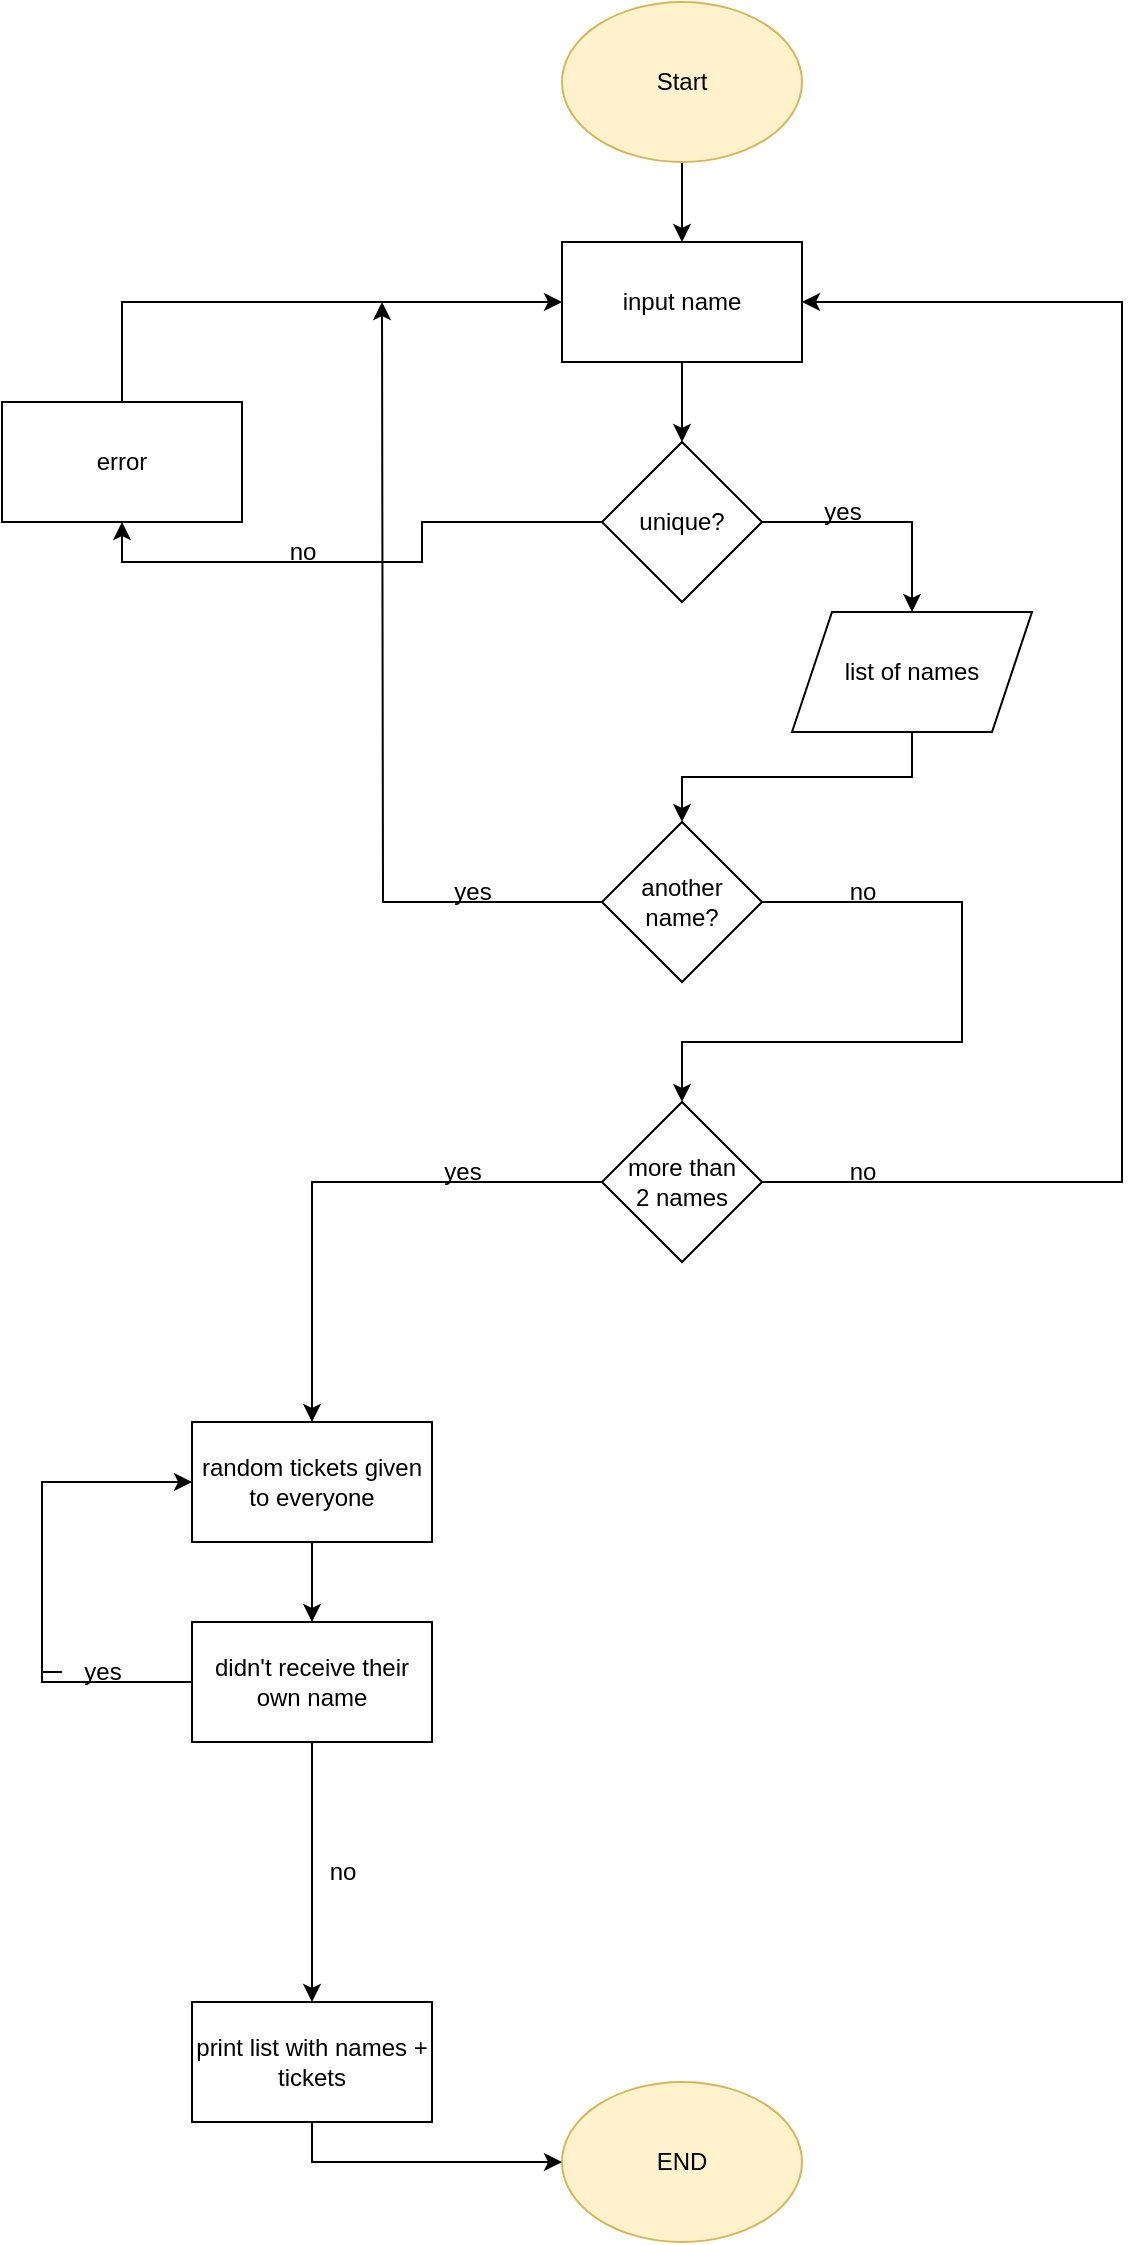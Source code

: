 <mxfile version="20.6.0" type="device"><diagram id="ZATxwbeHU_5vaWTC8Dn5" name="Pagina-1"><mxGraphModel dx="782" dy="458" grid="1" gridSize="10" guides="1" tooltips="1" connect="1" arrows="1" fold="1" page="1" pageScale="1" pageWidth="1169" pageHeight="1654" math="0" shadow="0"><root><mxCell id="0"/><mxCell id="1" parent="0"/><mxCell id="dEQB879xmOG6hB-u89Lz-3" style="edgeStyle=orthogonalEdgeStyle;rounded=0;orthogonalLoop=1;jettySize=auto;html=1;exitX=0.5;exitY=1;exitDx=0;exitDy=0;entryX=0.5;entryY=0;entryDx=0;entryDy=0;" parent="1" source="dEQB879xmOG6hB-u89Lz-1" target="dEQB879xmOG6hB-u89Lz-2" edge="1"><mxGeometry relative="1" as="geometry"/></mxCell><mxCell id="dEQB879xmOG6hB-u89Lz-1" value="Start" style="ellipse;whiteSpace=wrap;html=1;fillColor=#fff2cc;strokeColor=#d6b656;" parent="1" vertex="1"><mxGeometry x="360" y="80" width="120" height="80" as="geometry"/></mxCell><mxCell id="dEQB879xmOG6hB-u89Lz-17" style="edgeStyle=orthogonalEdgeStyle;rounded=0;orthogonalLoop=1;jettySize=auto;html=1;exitX=0.5;exitY=1;exitDx=0;exitDy=0;entryX=0.5;entryY=0;entryDx=0;entryDy=0;" parent="1" source="dEQB879xmOG6hB-u89Lz-2" target="dEQB879xmOG6hB-u89Lz-6" edge="1"><mxGeometry relative="1" as="geometry"/></mxCell><mxCell id="dEQB879xmOG6hB-u89Lz-2" value="input name" style="rounded=0;whiteSpace=wrap;html=1;" parent="1" vertex="1"><mxGeometry x="360" y="200" width="120" height="60" as="geometry"/></mxCell><mxCell id="dEQB879xmOG6hB-u89Lz-5" style="edgeStyle=orthogonalEdgeStyle;rounded=0;orthogonalLoop=1;jettySize=auto;html=1;exitX=0.5;exitY=0;exitDx=0;exitDy=0;entryX=0;entryY=0.5;entryDx=0;entryDy=0;" parent="1" source="dEQB879xmOG6hB-u89Lz-4" target="dEQB879xmOG6hB-u89Lz-2" edge="1"><mxGeometry relative="1" as="geometry"/></mxCell><mxCell id="dEQB879xmOG6hB-u89Lz-4" value="error" style="rounded=0;whiteSpace=wrap;html=1;" parent="1" vertex="1"><mxGeometry x="80" y="280" width="120" height="60" as="geometry"/></mxCell><mxCell id="dEQB879xmOG6hB-u89Lz-8" style="edgeStyle=orthogonalEdgeStyle;rounded=0;orthogonalLoop=1;jettySize=auto;html=1;exitX=0;exitY=0.5;exitDx=0;exitDy=0;entryX=0.5;entryY=1;entryDx=0;entryDy=0;" parent="1" source="dEQB879xmOG6hB-u89Lz-6" target="dEQB879xmOG6hB-u89Lz-4" edge="1"><mxGeometry relative="1" as="geometry"><mxPoint x="220" y="415" as="targetPoint"/></mxGeometry></mxCell><mxCell id="dEQB879xmOG6hB-u89Lz-12" style="edgeStyle=orthogonalEdgeStyle;rounded=0;orthogonalLoop=1;jettySize=auto;html=1;exitX=1;exitY=0.5;exitDx=0;exitDy=0;entryX=0.5;entryY=0;entryDx=0;entryDy=0;" parent="1" source="dEQB879xmOG6hB-u89Lz-6" target="dEQB879xmOG6hB-u89Lz-10" edge="1"><mxGeometry relative="1" as="geometry"><mxPoint x="510" y="340" as="targetPoint"/></mxGeometry></mxCell><mxCell id="dEQB879xmOG6hB-u89Lz-6" value="unique?" style="rhombus;whiteSpace=wrap;html=1;" parent="1" vertex="1"><mxGeometry x="380" y="300" width="80" height="80" as="geometry"/></mxCell><mxCell id="dEQB879xmOG6hB-u89Lz-16" style="edgeStyle=orthogonalEdgeStyle;rounded=0;orthogonalLoop=1;jettySize=auto;html=1;exitX=0.5;exitY=1;exitDx=0;exitDy=0;entryX=0.5;entryY=0;entryDx=0;entryDy=0;" parent="1" source="dEQB879xmOG6hB-u89Lz-10" target="dEQB879xmOG6hB-u89Lz-15" edge="1"><mxGeometry relative="1" as="geometry"/></mxCell><mxCell id="dEQB879xmOG6hB-u89Lz-10" value="list of names" style="shape=parallelogram;perimeter=parallelogramPerimeter;whiteSpace=wrap;html=1;fixedSize=1;" parent="1" vertex="1"><mxGeometry x="475" y="385" width="120" height="60" as="geometry"/></mxCell><mxCell id="dEQB879xmOG6hB-u89Lz-22" style="edgeStyle=orthogonalEdgeStyle;rounded=0;orthogonalLoop=1;jettySize=auto;html=1;exitX=0;exitY=0.5;exitDx=0;exitDy=0;" parent="1" source="dEQB879xmOG6hB-u89Lz-15" edge="1"><mxGeometry relative="1" as="geometry"><mxPoint x="270" y="230" as="targetPoint"/></mxGeometry></mxCell><mxCell id="dEQB879xmOG6hB-u89Lz-26" style="edgeStyle=orthogonalEdgeStyle;rounded=0;orthogonalLoop=1;jettySize=auto;html=1;exitX=1;exitY=0.5;exitDx=0;exitDy=0;entryX=0.5;entryY=0;entryDx=0;entryDy=0;" parent="1" source="dEQB879xmOG6hB-u89Lz-15" target="dEQB879xmOG6hB-u89Lz-27" edge="1"><mxGeometry relative="1" as="geometry"><mxPoint x="530" y="530" as="targetPoint"/><Array as="points"><mxPoint x="560" y="530"/><mxPoint x="560" y="600"/><mxPoint x="420" y="600"/></Array></mxGeometry></mxCell><mxCell id="dEQB879xmOG6hB-u89Lz-15" value="another name?" style="rhombus;whiteSpace=wrap;html=1;" parent="1" vertex="1"><mxGeometry x="380" y="490" width="80" height="80" as="geometry"/></mxCell><mxCell id="dEQB879xmOG6hB-u89Lz-34" style="edgeStyle=orthogonalEdgeStyle;rounded=0;orthogonalLoop=1;jettySize=auto;html=1;exitX=0;exitY=0.5;exitDx=0;exitDy=0;entryX=0.5;entryY=0;entryDx=0;entryDy=0;" parent="1" source="dEQB879xmOG6hB-u89Lz-27" target="dEQB879xmOG6hB-u89Lz-35" edge="1"><mxGeometry relative="1" as="geometry"><mxPoint x="235" y="700" as="targetPoint"/></mxGeometry></mxCell><mxCell id="ZceEBOcjWaFmCFghxdNO-13" style="edgeStyle=orthogonalEdgeStyle;rounded=0;orthogonalLoop=1;jettySize=auto;html=1;exitX=1;exitY=0.5;exitDx=0;exitDy=0;entryX=1;entryY=0.5;entryDx=0;entryDy=0;" edge="1" parent="1" source="dEQB879xmOG6hB-u89Lz-27" target="dEQB879xmOG6hB-u89Lz-2"><mxGeometry relative="1" as="geometry"><mxPoint x="680" y="290" as="targetPoint"/><Array as="points"><mxPoint x="640" y="670"/><mxPoint x="640" y="230"/></Array></mxGeometry></mxCell><mxCell id="dEQB879xmOG6hB-u89Lz-27" value="more than &lt;br&gt;2 names" style="rhombus;whiteSpace=wrap;html=1;" parent="1" vertex="1"><mxGeometry x="380" y="630" width="80" height="80" as="geometry"/></mxCell><mxCell id="dEQB879xmOG6hB-u89Lz-31" value="END" style="ellipse;whiteSpace=wrap;html=1;fillColor=#fff2cc;strokeColor=#d6b656;" parent="1" vertex="1"><mxGeometry x="360" y="1120" width="120" height="80" as="geometry"/></mxCell><mxCell id="dEQB879xmOG6hB-u89Lz-38" style="edgeStyle=orthogonalEdgeStyle;rounded=0;orthogonalLoop=1;jettySize=auto;html=1;exitX=0.5;exitY=1;exitDx=0;exitDy=0;entryX=0.5;entryY=0;entryDx=0;entryDy=0;" parent="1" source="dEQB879xmOG6hB-u89Lz-35" target="dEQB879xmOG6hB-u89Lz-36" edge="1"><mxGeometry relative="1" as="geometry"/></mxCell><mxCell id="dEQB879xmOG6hB-u89Lz-35" value="random tickets given to everyone" style="rounded=0;whiteSpace=wrap;html=1;" parent="1" vertex="1"><mxGeometry x="175" y="790" width="120" height="60" as="geometry"/></mxCell><mxCell id="dEQB879xmOG6hB-u89Lz-40" style="edgeStyle=orthogonalEdgeStyle;rounded=0;orthogonalLoop=1;jettySize=auto;html=1;exitX=0;exitY=0.5;exitDx=0;exitDy=0;entryX=0;entryY=0.5;entryDx=0;entryDy=0;startArrow=none;" parent="1" source="ZceEBOcjWaFmCFghxdNO-9" target="dEQB879xmOG6hB-u89Lz-35" edge="1"><mxGeometry relative="1" as="geometry"><mxPoint x="75" y="890" as="targetPoint"/><Array as="points"><mxPoint x="100" y="820"/></Array></mxGeometry></mxCell><mxCell id="dEQB879xmOG6hB-u89Lz-43" style="edgeStyle=orthogonalEdgeStyle;rounded=0;orthogonalLoop=1;jettySize=auto;html=1;exitX=0.5;exitY=1;exitDx=0;exitDy=0;entryX=0.5;entryY=0;entryDx=0;entryDy=0;" parent="1" source="dEQB879xmOG6hB-u89Lz-36" target="dEQB879xmOG6hB-u89Lz-44" edge="1"><mxGeometry relative="1" as="geometry"><mxPoint x="235" y="990" as="targetPoint"/></mxGeometry></mxCell><mxCell id="dEQB879xmOG6hB-u89Lz-36" value="didn't receive their own name" style="rounded=0;whiteSpace=wrap;html=1;" parent="1" vertex="1"><mxGeometry x="175" y="890" width="120" height="60" as="geometry"/></mxCell><mxCell id="dEQB879xmOG6hB-u89Lz-46" style="edgeStyle=orthogonalEdgeStyle;rounded=0;orthogonalLoop=1;jettySize=auto;html=1;exitX=0.5;exitY=1;exitDx=0;exitDy=0;entryX=0;entryY=0.5;entryDx=0;entryDy=0;" parent="1" source="dEQB879xmOG6hB-u89Lz-44" target="dEQB879xmOG6hB-u89Lz-31" edge="1"><mxGeometry relative="1" as="geometry"/></mxCell><mxCell id="dEQB879xmOG6hB-u89Lz-44" value="print list with names + tickets" style="rounded=0;whiteSpace=wrap;html=1;" parent="1" vertex="1"><mxGeometry x="175" y="1080" width="120" height="60" as="geometry"/></mxCell><mxCell id="ZceEBOcjWaFmCFghxdNO-1" value="yes" style="text;html=1;resizable=0;autosize=1;align=center;verticalAlign=middle;points=[];fillColor=none;strokeColor=none;rounded=0;" vertex="1" parent="1"><mxGeometry x="480" y="320" width="40" height="30" as="geometry"/></mxCell><mxCell id="ZceEBOcjWaFmCFghxdNO-2" value="no" style="text;html=1;resizable=0;autosize=1;align=center;verticalAlign=middle;points=[];fillColor=none;strokeColor=none;rounded=0;" vertex="1" parent="1"><mxGeometry x="210" y="340" width="40" height="30" as="geometry"/></mxCell><mxCell id="ZceEBOcjWaFmCFghxdNO-3" value="no" style="text;html=1;resizable=0;autosize=1;align=center;verticalAlign=middle;points=[];fillColor=none;strokeColor=none;rounded=0;" vertex="1" parent="1"><mxGeometry x="490" y="510" width="40" height="30" as="geometry"/></mxCell><mxCell id="ZceEBOcjWaFmCFghxdNO-4" value="yes" style="text;html=1;resizable=0;autosize=1;align=center;verticalAlign=middle;points=[];fillColor=none;strokeColor=none;rounded=0;" vertex="1" parent="1"><mxGeometry x="295" y="510" width="40" height="30" as="geometry"/></mxCell><mxCell id="ZceEBOcjWaFmCFghxdNO-6" value="no" style="text;html=1;resizable=0;autosize=1;align=center;verticalAlign=middle;points=[];fillColor=none;strokeColor=none;rounded=0;" vertex="1" parent="1"><mxGeometry x="490" y="650" width="40" height="30" as="geometry"/></mxCell><mxCell id="ZceEBOcjWaFmCFghxdNO-7" value="yes" style="text;html=1;resizable=0;autosize=1;align=center;verticalAlign=middle;points=[];fillColor=none;strokeColor=none;rounded=0;" vertex="1" parent="1"><mxGeometry x="290" y="650" width="40" height="30" as="geometry"/></mxCell><mxCell id="ZceEBOcjWaFmCFghxdNO-9" value="yes" style="text;html=1;resizable=0;autosize=1;align=center;verticalAlign=middle;points=[];fillColor=none;strokeColor=none;rounded=0;" vertex="1" parent="1"><mxGeometry x="110" y="900" width="40" height="30" as="geometry"/></mxCell><mxCell id="ZceEBOcjWaFmCFghxdNO-10" value="" style="edgeStyle=orthogonalEdgeStyle;rounded=0;orthogonalLoop=1;jettySize=auto;html=1;exitX=0;exitY=0.5;exitDx=0;exitDy=0;entryX=0;entryY=0.5;entryDx=0;entryDy=0;endArrow=none;" edge="1" parent="1" source="dEQB879xmOG6hB-u89Lz-36" target="ZceEBOcjWaFmCFghxdNO-9"><mxGeometry relative="1" as="geometry"><mxPoint x="175" y="920" as="sourcePoint"/><mxPoint x="175" y="820" as="targetPoint"/><Array as="points"><mxPoint x="100" y="920"/></Array></mxGeometry></mxCell><mxCell id="ZceEBOcjWaFmCFghxdNO-11" value="no" style="text;html=1;resizable=0;autosize=1;align=center;verticalAlign=middle;points=[];fillColor=none;strokeColor=none;rounded=0;" vertex="1" parent="1"><mxGeometry x="230" y="1000" width="40" height="30" as="geometry"/></mxCell></root></mxGraphModel></diagram></mxfile>